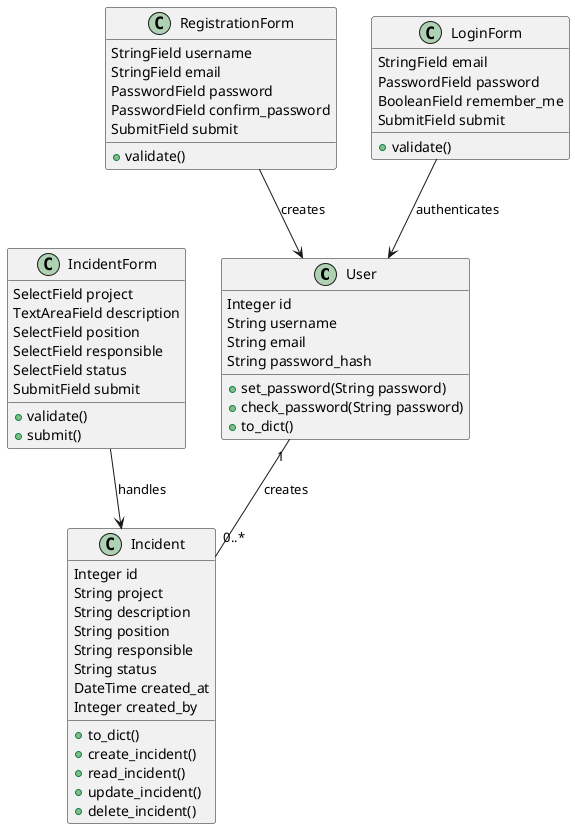 @startuml

' Definición de clases
class User {
    Integer id
    String username
    String email
    String password_hash
    + set_password(String password)
    + check_password(String password)
    + to_dict()
}

class Incident {
    Integer id
    String project
    String description
    String position
    String responsible
    String status
    DateTime created_at
    Integer created_by
    + to_dict()
    + create_incident()
    + read_incident()
    + update_incident()
    + delete_incident()
}

class RegistrationForm {
    StringField username
    StringField email
    PasswordField password
    PasswordField confirm_password
    SubmitField submit
    + validate()
}

class LoginForm {
    StringField email
    PasswordField password
    BooleanField remember_me
    SubmitField submit
    + validate()
}

class IncidentForm {
    SelectField project
    TextAreaField description
    SelectField position
    SelectField responsible
    SelectField status
    SubmitField submit
    + validate()
    + submit()
}

' Relaciones entre clases
User "1" -- "0..*" Incident : creates
IncidentForm --> Incident : handles
RegistrationForm --> User : creates
LoginForm --> User : authenticates

@enduml
